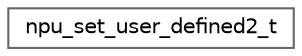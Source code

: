 digraph "Graphical Class Hierarchy"
{
 // LATEX_PDF_SIZE
  bgcolor="transparent";
  edge [fontname=Helvetica,fontsize=10,labelfontname=Helvetica,labelfontsize=10];
  node [fontname=Helvetica,fontsize=10,shape=box,height=0.2,width=0.4];
  rankdir="LR";
  Node0 [id="Node000000",label="npu_set_user_defined2_t",height=0.2,width=0.4,color="grey40", fillcolor="white", style="filled",URL="$structnpu__set__user__defined2__t.html",tooltip=" "];
}
